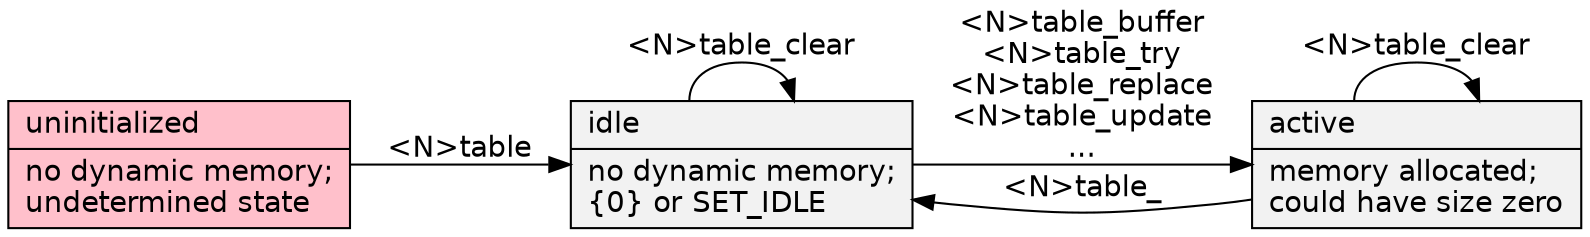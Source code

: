digraph {
	graph [rankdir = LR, truecolor=true, bgcolor=transparent, fontname = "Bitstream Vera Sans"];
	node [shape=record, style=filled, fillcolor="Grey95", fontname="Bitstream Vera Sans"];
	edge [fontname="Bitstream Vera Sans"];
	null [label = "uninitialized\l|no dynamic memory;\lundetermined state\l", fillcolor="Pink"];
	static [label = "idle\l|no dynamic memory;\l\{0\} or SET_IDLE\l"];
	dynamic [label = "active\l|memory allocated;\lcould have size zero\l"];
	null -> static [label = "<N>table"];
	static -> dynamic [ label = "<N>table_buffer\n<N>table_try\n<N>table_replace\n<N>table_update\n..." ];
	dynamic -> static [label = "<N>table_"];
	dynamic -> dynamic [label = "<N>table_clear"];
	static -> static [ label = "<N>table_clear"];
}
